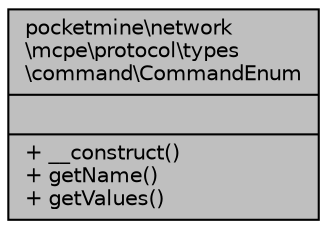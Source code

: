 digraph "pocketmine\network\mcpe\protocol\types\command\CommandEnum"
{
 // INTERACTIVE_SVG=YES
 // LATEX_PDF_SIZE
  edge [fontname="Helvetica",fontsize="10",labelfontname="Helvetica",labelfontsize="10"];
  node [fontname="Helvetica",fontsize="10",shape=record];
  Node1 [label="{pocketmine\\network\l\\mcpe\\protocol\\types\l\\command\\CommandEnum\n||+ __construct()\l+ getName()\l+ getValues()\l}",height=0.2,width=0.4,color="black", fillcolor="grey75", style="filled", fontcolor="black",tooltip=" "];
}
